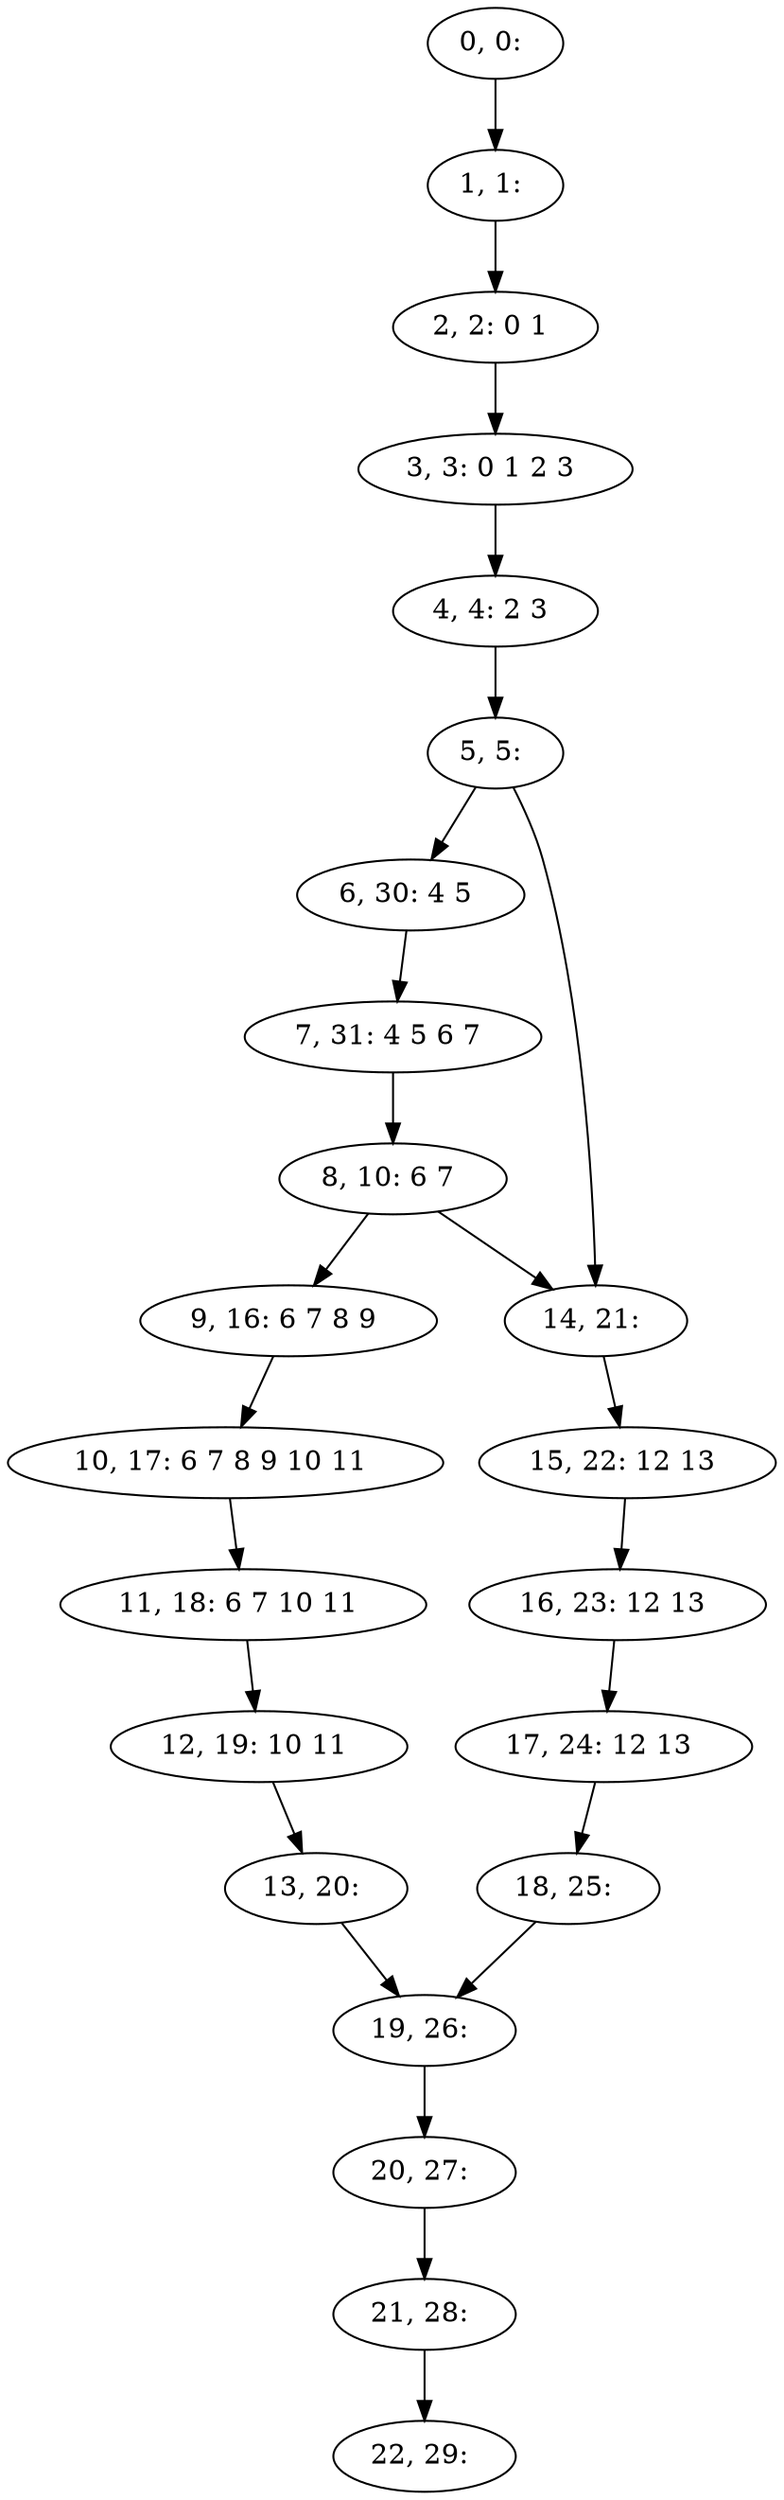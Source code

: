 digraph G {
0[label="0, 0: "];
1[label="1, 1: "];
2[label="2, 2: 0 1 "];
3[label="3, 3: 0 1 2 3 "];
4[label="4, 4: 2 3 "];
5[label="5, 5: "];
6[label="6, 30: 4 5 "];
7[label="7, 31: 4 5 6 7 "];
8[label="8, 10: 6 7 "];
9[label="9, 16: 6 7 8 9 "];
10[label="10, 17: 6 7 8 9 10 11 "];
11[label="11, 18: 6 7 10 11 "];
12[label="12, 19: 10 11 "];
13[label="13, 20: "];
14[label="14, 21: "];
15[label="15, 22: 12 13 "];
16[label="16, 23: 12 13 "];
17[label="17, 24: 12 13 "];
18[label="18, 25: "];
19[label="19, 26: "];
20[label="20, 27: "];
21[label="21, 28: "];
22[label="22, 29: "];
0->1 ;
1->2 ;
2->3 ;
3->4 ;
4->5 ;
5->6 ;
5->14 ;
6->7 ;
7->8 ;
8->9 ;
8->14 ;
9->10 ;
10->11 ;
11->12 ;
12->13 ;
13->19 ;
14->15 ;
15->16 ;
16->17 ;
17->18 ;
18->19 ;
19->20 ;
20->21 ;
21->22 ;
}
